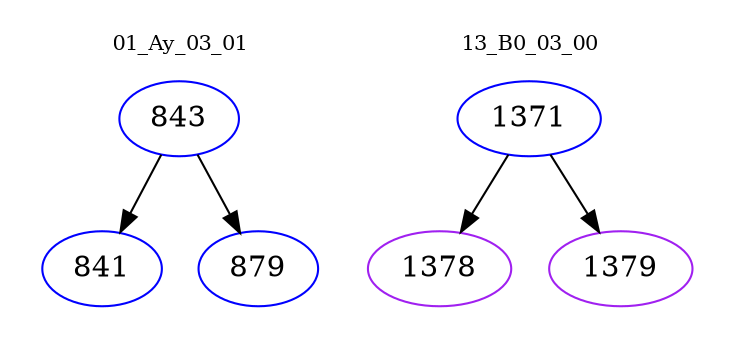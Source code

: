 digraph{
subgraph cluster_0 {
color = white
label = "01_Ay_03_01";
fontsize=10;
T0_843 [label="843", color="blue"]
T0_843 -> T0_841 [color="black"]
T0_841 [label="841", color="blue"]
T0_843 -> T0_879 [color="black"]
T0_879 [label="879", color="blue"]
}
subgraph cluster_1 {
color = white
label = "13_B0_03_00";
fontsize=10;
T1_1371 [label="1371", color="blue"]
T1_1371 -> T1_1378 [color="black"]
T1_1378 [label="1378", color="purple"]
T1_1371 -> T1_1379 [color="black"]
T1_1379 [label="1379", color="purple"]
}
}

